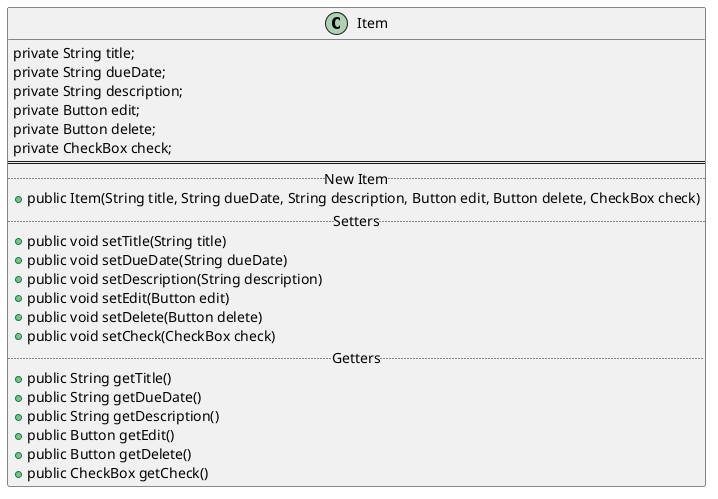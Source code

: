@startuml
class Item{
    private String title;
    private String dueDate;
    private String description;
    private Button edit;
    private Button delete;
    private CheckBox check;
==
.. New Item ..
+ public Item(String title, String dueDate, String description, Button edit, Button delete, CheckBox check)
.. Setters ..
+    public void setTitle(String title)
+ public void setDueDate(String dueDate)
+ public void setDescription(String description)
+ public void setEdit(Button edit)
+ public void setDelete(Button delete)
+ public void setCheck(CheckBox check)
.. Getters ..
+ public String getTitle()
+public String getDueDate()
+ public String getDescription()
+public Button getEdit()
+  public Button getDelete()
+public CheckBox getCheck()
}

@enduml